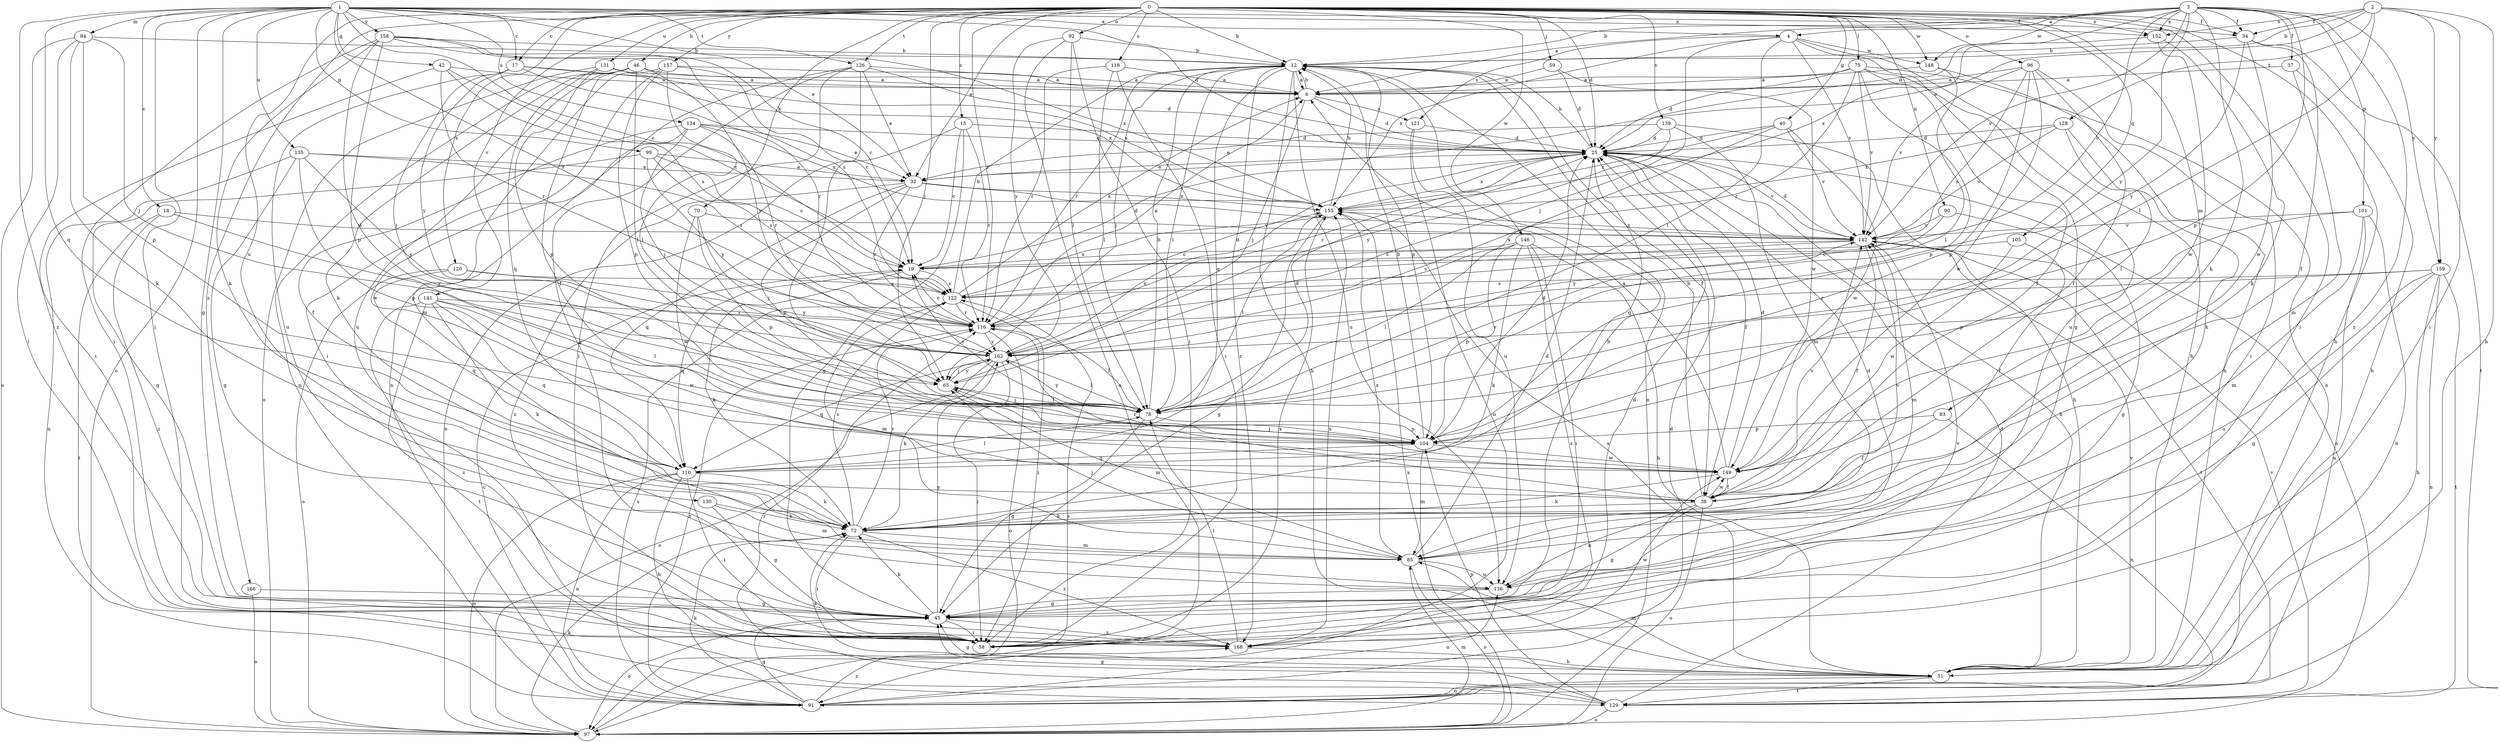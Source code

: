 strict digraph  {
0;
1;
2;
3;
4;
6;
12;
15;
17;
18;
19;
25;
32;
34;
37;
38;
40;
42;
45;
46;
51;
58;
59;
65;
70;
72;
75;
78;
83;
84;
85;
90;
91;
92;
96;
97;
99;
101;
104;
105;
110;
116;
118;
120;
121;
122;
126;
128;
129;
130;
131;
134;
135;
136;
139;
141;
142;
146;
148;
149;
152;
155;
157;
158;
159;
162;
166;
168;
0 -> 12  [label=b];
0 -> 15  [label=c];
0 -> 17  [label=c];
0 -> 25  [label=d];
0 -> 32  [label=e];
0 -> 34  [label=f];
0 -> 40  [label=g];
0 -> 46  [label=h];
0 -> 51  [label=h];
0 -> 58  [label=i];
0 -> 59  [label=j];
0 -> 65  [label=j];
0 -> 70  [label=k];
0 -> 75  [label=l];
0 -> 83  [label=m];
0 -> 90  [label=n];
0 -> 92  [label=o];
0 -> 96  [label=o];
0 -> 105  [label=q];
0 -> 116  [label=r];
0 -> 118  [label=s];
0 -> 120  [label=s];
0 -> 126  [label=t];
0 -> 130  [label=u];
0 -> 131  [label=u];
0 -> 139  [label=v];
0 -> 141  [label=v];
0 -> 146  [label=w];
0 -> 148  [label=w];
0 -> 152  [label=x];
0 -> 157  [label=y];
0 -> 166  [label=z];
1 -> 4  [label=a];
1 -> 17  [label=c];
1 -> 18  [label=c];
1 -> 19  [label=c];
1 -> 25  [label=d];
1 -> 32  [label=e];
1 -> 34  [label=f];
1 -> 42  [label=g];
1 -> 45  [label=g];
1 -> 58  [label=i];
1 -> 84  [label=m];
1 -> 97  [label=o];
1 -> 99  [label=p];
1 -> 110  [label=q];
1 -> 116  [label=r];
1 -> 126  [label=t];
1 -> 134  [label=u];
1 -> 135  [label=u];
1 -> 152  [label=x];
1 -> 158  [label=y];
1 -> 168  [label=z];
2 -> 12  [label=b];
2 -> 32  [label=e];
2 -> 34  [label=f];
2 -> 51  [label=h];
2 -> 58  [label=i];
2 -> 78  [label=l];
2 -> 128  [label=t];
2 -> 152  [label=x];
2 -> 159  [label=y];
3 -> 4  [label=a];
3 -> 6  [label=a];
3 -> 12  [label=b];
3 -> 19  [label=c];
3 -> 25  [label=d];
3 -> 34  [label=f];
3 -> 37  [label=f];
3 -> 72  [label=k];
3 -> 101  [label=p];
3 -> 104  [label=p];
3 -> 142  [label=v];
3 -> 148  [label=w];
3 -> 152  [label=x];
3 -> 159  [label=y];
3 -> 162  [label=y];
3 -> 168  [label=z];
4 -> 45  [label=g];
4 -> 51  [label=h];
4 -> 65  [label=j];
4 -> 78  [label=l];
4 -> 121  [label=s];
4 -> 142  [label=v];
4 -> 148  [label=w];
4 -> 155  [label=x];
6 -> 12  [label=b];
6 -> 25  [label=d];
6 -> 65  [label=j];
6 -> 121  [label=s];
12 -> 6  [label=a];
12 -> 38  [label=f];
12 -> 51  [label=h];
12 -> 65  [label=j];
12 -> 78  [label=l];
12 -> 97  [label=o];
12 -> 104  [label=p];
12 -> 110  [label=q];
12 -> 116  [label=r];
12 -> 136  [label=u];
12 -> 168  [label=z];
15 -> 19  [label=c];
15 -> 25  [label=d];
15 -> 45  [label=g];
15 -> 97  [label=o];
15 -> 116  [label=r];
17 -> 6  [label=a];
17 -> 65  [label=j];
17 -> 116  [label=r];
17 -> 136  [label=u];
17 -> 155  [label=x];
17 -> 162  [label=y];
18 -> 129  [label=t];
18 -> 142  [label=v];
18 -> 162  [label=y];
18 -> 168  [label=z];
19 -> 25  [label=d];
19 -> 72  [label=k];
19 -> 110  [label=q];
19 -> 122  [label=s];
25 -> 12  [label=b];
25 -> 32  [label=e];
25 -> 38  [label=f];
25 -> 51  [label=h];
25 -> 97  [label=o];
25 -> 110  [label=q];
25 -> 116  [label=r];
25 -> 142  [label=v];
25 -> 155  [label=x];
32 -> 104  [label=p];
32 -> 110  [label=q];
32 -> 116  [label=r];
32 -> 142  [label=v];
32 -> 155  [label=x];
32 -> 168  [label=z];
34 -> 12  [label=b];
34 -> 38  [label=f];
34 -> 129  [label=t];
34 -> 149  [label=w];
34 -> 162  [label=y];
37 -> 6  [label=a];
37 -> 51  [label=h];
37 -> 85  [label=m];
38 -> 12  [label=b];
38 -> 45  [label=g];
38 -> 72  [label=k];
38 -> 97  [label=o];
38 -> 116  [label=r];
38 -> 136  [label=u];
38 -> 142  [label=v];
38 -> 149  [label=w];
40 -> 25  [label=d];
40 -> 142  [label=v];
40 -> 149  [label=w];
40 -> 155  [label=x];
40 -> 162  [label=y];
42 -> 6  [label=a];
42 -> 19  [label=c];
42 -> 58  [label=i];
42 -> 116  [label=r];
42 -> 122  [label=s];
45 -> 12  [label=b];
45 -> 58  [label=i];
45 -> 72  [label=k];
45 -> 97  [label=o];
45 -> 162  [label=y];
45 -> 168  [label=z];
46 -> 6  [label=a];
46 -> 38  [label=f];
46 -> 72  [label=k];
46 -> 78  [label=l];
46 -> 91  [label=n];
46 -> 136  [label=u];
46 -> 162  [label=y];
51 -> 45  [label=g];
51 -> 72  [label=k];
51 -> 85  [label=m];
51 -> 91  [label=n];
51 -> 129  [label=t];
51 -> 142  [label=v];
51 -> 155  [label=x];
58 -> 142  [label=v];
58 -> 155  [label=x];
59 -> 6  [label=a];
59 -> 25  [label=d];
59 -> 149  [label=w];
65 -> 78  [label=l];
65 -> 85  [label=m];
65 -> 162  [label=y];
70 -> 65  [label=j];
70 -> 104  [label=p];
70 -> 142  [label=v];
70 -> 149  [label=w];
72 -> 58  [label=i];
72 -> 85  [label=m];
72 -> 116  [label=r];
72 -> 122  [label=s];
72 -> 142  [label=v];
72 -> 168  [label=z];
75 -> 6  [label=a];
75 -> 25  [label=d];
75 -> 38  [label=f];
75 -> 91  [label=n];
75 -> 104  [label=p];
75 -> 116  [label=r];
75 -> 136  [label=u];
75 -> 142  [label=v];
78 -> 12  [label=b];
78 -> 19  [label=c];
78 -> 25  [label=d];
78 -> 45  [label=g];
78 -> 65  [label=j];
78 -> 104  [label=p];
78 -> 142  [label=v];
78 -> 162  [label=y];
83 -> 38  [label=f];
83 -> 91  [label=n];
83 -> 104  [label=p];
84 -> 12  [label=b];
84 -> 58  [label=i];
84 -> 65  [label=j];
84 -> 72  [label=k];
84 -> 97  [label=o];
84 -> 104  [label=p];
85 -> 25  [label=d];
85 -> 65  [label=j];
85 -> 97  [label=o];
85 -> 136  [label=u];
85 -> 155  [label=x];
90 -> 45  [label=g];
90 -> 142  [label=v];
90 -> 162  [label=y];
91 -> 19  [label=c];
91 -> 25  [label=d];
91 -> 45  [label=g];
91 -> 72  [label=k];
91 -> 116  [label=r];
91 -> 122  [label=s];
91 -> 136  [label=u];
91 -> 168  [label=z];
92 -> 12  [label=b];
92 -> 58  [label=i];
92 -> 78  [label=l];
92 -> 97  [label=o];
92 -> 162  [label=y];
96 -> 6  [label=a];
96 -> 38  [label=f];
96 -> 58  [label=i];
96 -> 104  [label=p];
96 -> 122  [label=s];
96 -> 142  [label=v];
96 -> 149  [label=w];
97 -> 72  [label=k];
97 -> 85  [label=m];
97 -> 122  [label=s];
97 -> 155  [label=x];
99 -> 19  [label=c];
99 -> 32  [label=e];
99 -> 45  [label=g];
99 -> 122  [label=s];
99 -> 162  [label=y];
101 -> 51  [label=h];
101 -> 85  [label=m];
101 -> 91  [label=n];
101 -> 104  [label=p];
101 -> 142  [label=v];
104 -> 12  [label=b];
104 -> 25  [label=d];
104 -> 85  [label=m];
104 -> 110  [label=q];
104 -> 149  [label=w];
105 -> 19  [label=c];
105 -> 38  [label=f];
105 -> 149  [label=w];
110 -> 51  [label=h];
110 -> 58  [label=i];
110 -> 72  [label=k];
110 -> 78  [label=l];
110 -> 91  [label=n];
110 -> 97  [label=o];
116 -> 6  [label=a];
116 -> 19  [label=c];
116 -> 25  [label=d];
116 -> 78  [label=l];
116 -> 97  [label=o];
116 -> 162  [label=y];
118 -> 6  [label=a];
118 -> 58  [label=i];
118 -> 78  [label=l];
118 -> 116  [label=r];
120 -> 97  [label=o];
120 -> 110  [label=q];
120 -> 122  [label=s];
120 -> 162  [label=y];
121 -> 25  [label=d];
121 -> 91  [label=n];
121 -> 136  [label=u];
122 -> 6  [label=a];
122 -> 12  [label=b];
122 -> 58  [label=i];
122 -> 85  [label=m];
122 -> 116  [label=r];
122 -> 155  [label=x];
126 -> 6  [label=a];
126 -> 25  [label=d];
126 -> 32  [label=e];
126 -> 45  [label=g];
126 -> 58  [label=i];
126 -> 78  [label=l];
126 -> 91  [label=n];
128 -> 25  [label=d];
128 -> 72  [label=k];
128 -> 78  [label=l];
128 -> 142  [label=v];
128 -> 155  [label=x];
129 -> 25  [label=d];
129 -> 45  [label=g];
129 -> 97  [label=o];
129 -> 104  [label=p];
129 -> 116  [label=r];
129 -> 142  [label=v];
130 -> 45  [label=g];
130 -> 72  [label=k];
130 -> 85  [label=m];
131 -> 6  [label=a];
131 -> 97  [label=o];
131 -> 104  [label=p];
131 -> 110  [label=q];
131 -> 155  [label=x];
134 -> 25  [label=d];
134 -> 32  [label=e];
134 -> 38  [label=f];
134 -> 65  [label=j];
134 -> 116  [label=r];
134 -> 149  [label=w];
134 -> 155  [label=x];
135 -> 32  [label=e];
135 -> 45  [label=g];
135 -> 91  [label=n];
135 -> 104  [label=p];
135 -> 122  [label=s];
135 -> 162  [label=y];
136 -> 25  [label=d];
136 -> 45  [label=g];
139 -> 25  [label=d];
139 -> 32  [label=e];
139 -> 51  [label=h];
139 -> 85  [label=m];
139 -> 162  [label=y];
141 -> 72  [label=k];
141 -> 78  [label=l];
141 -> 110  [label=q];
141 -> 116  [label=r];
141 -> 129  [label=t];
141 -> 149  [label=w];
141 -> 168  [label=z];
142 -> 19  [label=c];
142 -> 25  [label=d];
142 -> 38  [label=f];
142 -> 85  [label=m];
142 -> 122  [label=s];
142 -> 129  [label=t];
146 -> 19  [label=c];
146 -> 51  [label=h];
146 -> 58  [label=i];
146 -> 72  [label=k];
146 -> 78  [label=l];
146 -> 104  [label=p];
146 -> 168  [label=z];
148 -> 6  [label=a];
148 -> 51  [label=h];
148 -> 78  [label=l];
149 -> 6  [label=a];
149 -> 25  [label=d];
149 -> 38  [label=f];
149 -> 65  [label=j];
149 -> 72  [label=k];
152 -> 72  [label=k];
152 -> 149  [label=w];
152 -> 155  [label=x];
155 -> 12  [label=b];
155 -> 45  [label=g];
155 -> 78  [label=l];
155 -> 142  [label=v];
157 -> 6  [label=a];
157 -> 19  [label=c];
157 -> 58  [label=i];
157 -> 78  [label=l];
157 -> 85  [label=m];
157 -> 104  [label=p];
158 -> 12  [label=b];
158 -> 19  [label=c];
158 -> 58  [label=i];
158 -> 72  [label=k];
158 -> 78  [label=l];
158 -> 104  [label=p];
158 -> 122  [label=s];
158 -> 155  [label=x];
159 -> 45  [label=g];
159 -> 51  [label=h];
159 -> 91  [label=n];
159 -> 116  [label=r];
159 -> 122  [label=s];
159 -> 129  [label=t];
159 -> 136  [label=u];
162 -> 58  [label=i];
162 -> 65  [label=j];
162 -> 72  [label=k];
162 -> 78  [label=l];
162 -> 97  [label=o];
162 -> 110  [label=q];
162 -> 155  [label=x];
166 -> 45  [label=g];
166 -> 97  [label=o];
168 -> 25  [label=d];
168 -> 51  [label=h];
168 -> 78  [label=l];
168 -> 149  [label=w];
168 -> 155  [label=x];
}
